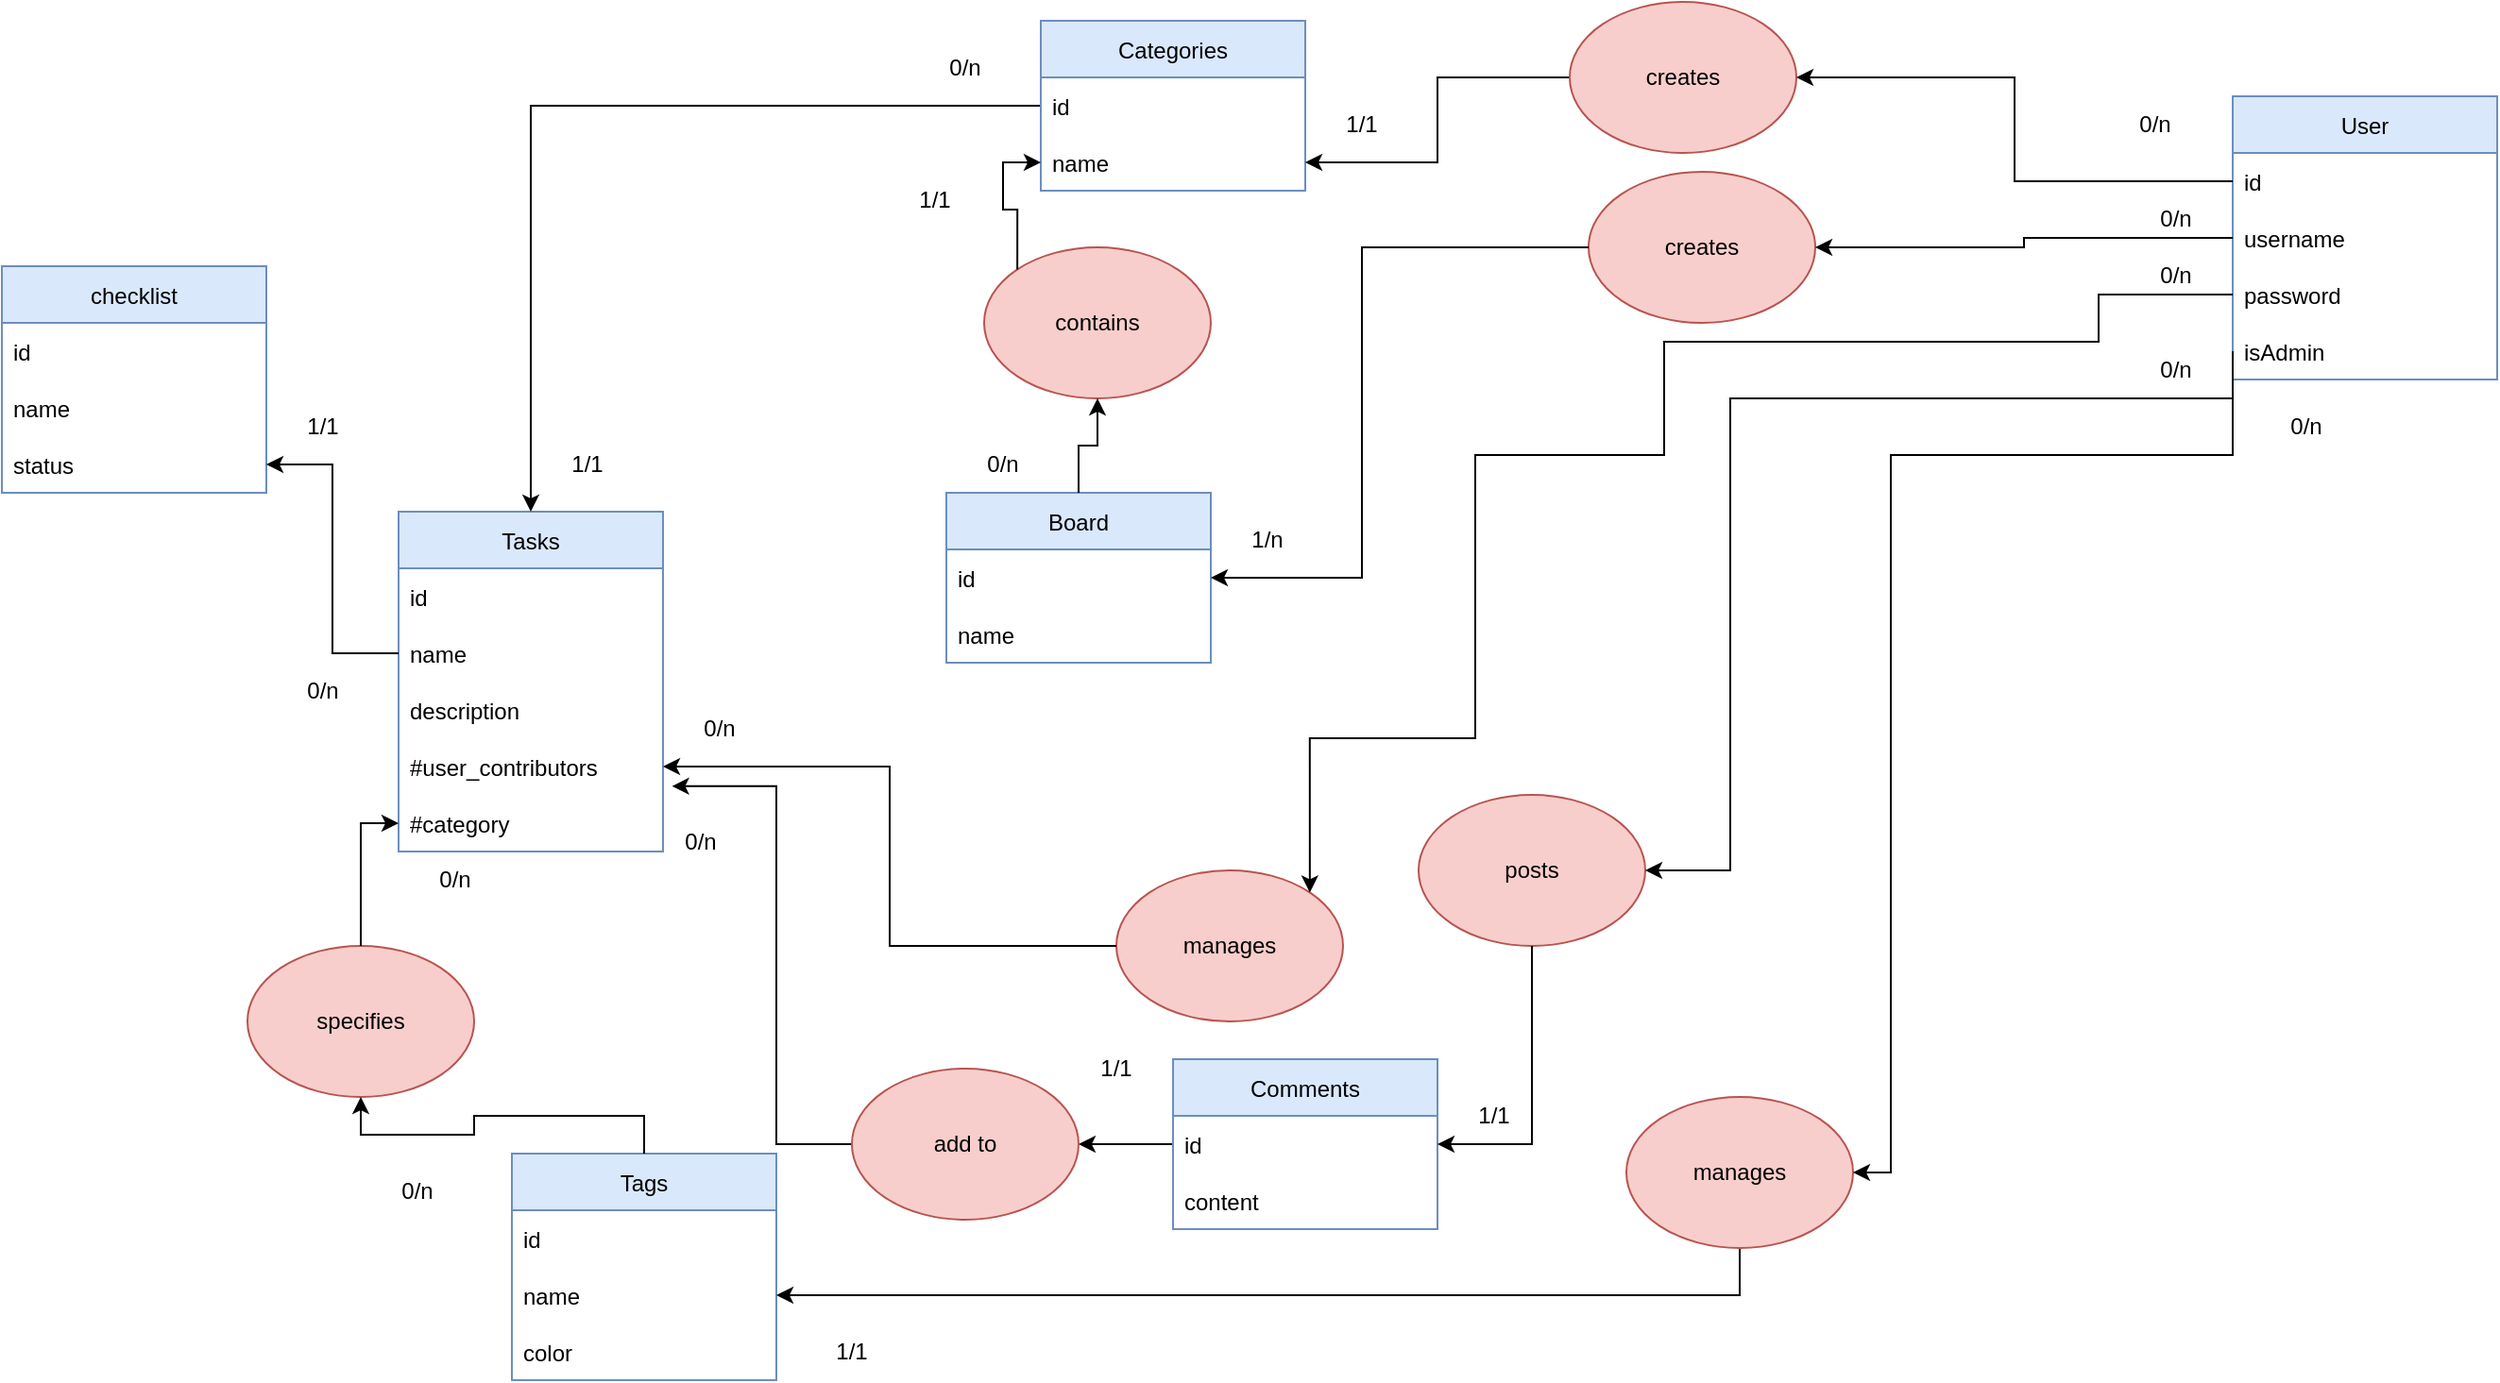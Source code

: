 <mxfile version="17.2.4" type="device"><diagram id="C5RBs43oDa-KdzZeNtuy" name="Page-1"><mxGraphModel dx="2377" dy="777" grid="1" gridSize="10" guides="1" tooltips="1" connect="1" arrows="1" fold="1" page="1" pageScale="1" pageWidth="827" pageHeight="1169" math="0" shadow="0"><root><mxCell id="WIyWlLk6GJQsqaUBKTNV-0"/><mxCell id="WIyWlLk6GJQsqaUBKTNV-1" parent="WIyWlLk6GJQsqaUBKTNV-0"/><mxCell id="qY40pJBnmMLDnc2PGRzF-1" value="User" style="swimlane;fontStyle=0;childLayout=stackLayout;horizontal=1;startSize=30;horizontalStack=0;resizeParent=1;resizeParentMax=0;resizeLast=0;collapsible=1;marginBottom=0;fillColor=#dae8fc;strokeColor=#6c8ebf;" vertex="1" parent="WIyWlLk6GJQsqaUBKTNV-1"><mxGeometry x="1101" y="60" width="140" height="150" as="geometry"/></mxCell><mxCell id="qY40pJBnmMLDnc2PGRzF-2" value="id" style="text;strokeColor=none;fillColor=none;align=left;verticalAlign=middle;spacingLeft=4;spacingRight=4;overflow=hidden;points=[[0,0.5],[1,0.5]];portConstraint=eastwest;rotatable=0;" vertex="1" parent="qY40pJBnmMLDnc2PGRzF-1"><mxGeometry y="30" width="140" height="30" as="geometry"/></mxCell><mxCell id="qY40pJBnmMLDnc2PGRzF-3" value="username" style="text;strokeColor=none;fillColor=none;align=left;verticalAlign=middle;spacingLeft=4;spacingRight=4;overflow=hidden;points=[[0,0.5],[1,0.5]];portConstraint=eastwest;rotatable=0;" vertex="1" parent="qY40pJBnmMLDnc2PGRzF-1"><mxGeometry y="60" width="140" height="30" as="geometry"/></mxCell><mxCell id="qY40pJBnmMLDnc2PGRzF-4" value="password" style="text;strokeColor=none;fillColor=none;align=left;verticalAlign=middle;spacingLeft=4;spacingRight=4;overflow=hidden;points=[[0,0.5],[1,0.5]];portConstraint=eastwest;rotatable=0;" vertex="1" parent="qY40pJBnmMLDnc2PGRzF-1"><mxGeometry y="90" width="140" height="30" as="geometry"/></mxCell><mxCell id="qY40pJBnmMLDnc2PGRzF-43" value="isAdmin" style="text;strokeColor=none;fillColor=none;align=left;verticalAlign=middle;spacingLeft=4;spacingRight=4;overflow=hidden;points=[[0,0.5],[1,0.5]];portConstraint=eastwest;rotatable=0;" vertex="1" parent="qY40pJBnmMLDnc2PGRzF-1"><mxGeometry y="120" width="140" height="30" as="geometry"/></mxCell><mxCell id="qY40pJBnmMLDnc2PGRzF-6" value="Tasks" style="swimlane;fontStyle=0;childLayout=stackLayout;horizontal=1;startSize=30;horizontalStack=0;resizeParent=1;resizeParentMax=0;resizeLast=0;collapsible=1;marginBottom=0;fillColor=#dae8fc;strokeColor=#6c8ebf;" vertex="1" parent="WIyWlLk6GJQsqaUBKTNV-1"><mxGeometry x="130" y="280" width="140" height="180" as="geometry"/></mxCell><mxCell id="qY40pJBnmMLDnc2PGRzF-7" value="id" style="text;strokeColor=none;fillColor=none;align=left;verticalAlign=middle;spacingLeft=4;spacingRight=4;overflow=hidden;points=[[0,0.5],[1,0.5]];portConstraint=eastwest;rotatable=0;" vertex="1" parent="qY40pJBnmMLDnc2PGRzF-6"><mxGeometry y="30" width="140" height="30" as="geometry"/></mxCell><mxCell id="qY40pJBnmMLDnc2PGRzF-8" value="name" style="text;strokeColor=none;fillColor=none;align=left;verticalAlign=middle;spacingLeft=4;spacingRight=4;overflow=hidden;points=[[0,0.5],[1,0.5]];portConstraint=eastwest;rotatable=0;" vertex="1" parent="qY40pJBnmMLDnc2PGRzF-6"><mxGeometry y="60" width="140" height="30" as="geometry"/></mxCell><mxCell id="qY40pJBnmMLDnc2PGRzF-62" value="description" style="text;strokeColor=none;fillColor=none;align=left;verticalAlign=middle;spacingLeft=4;spacingRight=4;overflow=hidden;points=[[0,0.5],[1,0.5]];portConstraint=eastwest;rotatable=0;" vertex="1" parent="qY40pJBnmMLDnc2PGRzF-6"><mxGeometry y="90" width="140" height="30" as="geometry"/></mxCell><mxCell id="qY40pJBnmMLDnc2PGRzF-9" value="#user_contributors" style="text;strokeColor=none;fillColor=none;align=left;verticalAlign=middle;spacingLeft=4;spacingRight=4;overflow=hidden;points=[[0,0.5],[1,0.5]];portConstraint=eastwest;rotatable=0;" vertex="1" parent="qY40pJBnmMLDnc2PGRzF-6"><mxGeometry y="120" width="140" height="30" as="geometry"/></mxCell><mxCell id="qY40pJBnmMLDnc2PGRzF-44" value="#category" style="text;strokeColor=none;fillColor=none;align=left;verticalAlign=middle;spacingLeft=4;spacingRight=4;overflow=hidden;points=[[0,0.5],[1,0.5]];portConstraint=eastwest;rotatable=0;" vertex="1" parent="qY40pJBnmMLDnc2PGRzF-6"><mxGeometry y="150" width="140" height="30" as="geometry"/></mxCell><mxCell id="qY40pJBnmMLDnc2PGRzF-10" value="Tags" style="swimlane;fontStyle=0;childLayout=stackLayout;horizontal=1;startSize=30;horizontalStack=0;resizeParent=1;resizeParentMax=0;resizeLast=0;collapsible=1;marginBottom=0;fillColor=#dae8fc;strokeColor=#6c8ebf;" vertex="1" parent="WIyWlLk6GJQsqaUBKTNV-1"><mxGeometry x="190" y="620" width="140" height="120" as="geometry"/></mxCell><mxCell id="qY40pJBnmMLDnc2PGRzF-11" value="id" style="text;strokeColor=none;fillColor=none;align=left;verticalAlign=middle;spacingLeft=4;spacingRight=4;overflow=hidden;points=[[0,0.5],[1,0.5]];portConstraint=eastwest;rotatable=0;" vertex="1" parent="qY40pJBnmMLDnc2PGRzF-10"><mxGeometry y="30" width="140" height="30" as="geometry"/></mxCell><mxCell id="qY40pJBnmMLDnc2PGRzF-12" value="name" style="text;strokeColor=none;fillColor=none;align=left;verticalAlign=middle;spacingLeft=4;spacingRight=4;overflow=hidden;points=[[0,0.5],[1,0.5]];portConstraint=eastwest;rotatable=0;" vertex="1" parent="qY40pJBnmMLDnc2PGRzF-10"><mxGeometry y="60" width="140" height="30" as="geometry"/></mxCell><mxCell id="qY40pJBnmMLDnc2PGRzF-68" value="color" style="text;strokeColor=none;fillColor=none;align=left;verticalAlign=middle;spacingLeft=4;spacingRight=4;overflow=hidden;points=[[0,0.5],[1,0.5]];portConstraint=eastwest;rotatable=0;" vertex="1" parent="qY40pJBnmMLDnc2PGRzF-10"><mxGeometry y="90" width="140" height="30" as="geometry"/></mxCell><mxCell id="qY40pJBnmMLDnc2PGRzF-14" style="edgeStyle=orthogonalEdgeStyle;rounded=0;orthogonalLoop=1;jettySize=auto;html=1;" edge="1" parent="WIyWlLk6GJQsqaUBKTNV-1" source="qY40pJBnmMLDnc2PGRzF-15" target="qY40pJBnmMLDnc2PGRzF-6"><mxGeometry relative="1" as="geometry"/></mxCell><mxCell id="qY40pJBnmMLDnc2PGRzF-15" value="Categories" style="swimlane;fontStyle=0;childLayout=stackLayout;horizontal=1;startSize=30;horizontalStack=0;resizeParent=1;resizeParentMax=0;resizeLast=0;collapsible=1;marginBottom=0;fillColor=#dae8fc;strokeColor=#6c8ebf;" vertex="1" parent="WIyWlLk6GJQsqaUBKTNV-1"><mxGeometry x="470" y="20" width="140" height="90" as="geometry"/></mxCell><mxCell id="qY40pJBnmMLDnc2PGRzF-16" value="id" style="text;strokeColor=none;fillColor=none;align=left;verticalAlign=middle;spacingLeft=4;spacingRight=4;overflow=hidden;points=[[0,0.5],[1,0.5]];portConstraint=eastwest;rotatable=0;" vertex="1" parent="qY40pJBnmMLDnc2PGRzF-15"><mxGeometry y="30" width="140" height="30" as="geometry"/></mxCell><mxCell id="qY40pJBnmMLDnc2PGRzF-17" value="name" style="text;strokeColor=none;fillColor=none;align=left;verticalAlign=middle;spacingLeft=4;spacingRight=4;overflow=hidden;points=[[0,0.5],[1,0.5]];portConstraint=eastwest;rotatable=0;" vertex="1" parent="qY40pJBnmMLDnc2PGRzF-15"><mxGeometry y="60" width="140" height="30" as="geometry"/></mxCell><mxCell id="qY40pJBnmMLDnc2PGRzF-20" style="edgeStyle=orthogonalEdgeStyle;rounded=0;orthogonalLoop=1;jettySize=auto;html=1;entryX=1;entryY=0.5;entryDx=0;entryDy=0;" edge="1" parent="WIyWlLk6GJQsqaUBKTNV-1" source="qY40pJBnmMLDnc2PGRzF-21" target="qY40pJBnmMLDnc2PGRzF-17"><mxGeometry relative="1" as="geometry"/></mxCell><mxCell id="qY40pJBnmMLDnc2PGRzF-21" value="creates" style="ellipse;whiteSpace=wrap;html=1;fillColor=#f8cecc;strokeColor=#b85450;" vertex="1" parent="WIyWlLk6GJQsqaUBKTNV-1"><mxGeometry x="750" y="10" width="120" height="80" as="geometry"/></mxCell><mxCell id="qY40pJBnmMLDnc2PGRzF-23" value="specifies" style="ellipse;whiteSpace=wrap;html=1;fillColor=#f8cecc;strokeColor=#b85450;" vertex="1" parent="WIyWlLk6GJQsqaUBKTNV-1"><mxGeometry x="50" y="510" width="120" height="80" as="geometry"/></mxCell><mxCell id="qY40pJBnmMLDnc2PGRzF-24" style="edgeStyle=orthogonalEdgeStyle;rounded=0;orthogonalLoop=1;jettySize=auto;html=1;entryX=1;entryY=0.5;entryDx=0;entryDy=0;" edge="1" parent="WIyWlLk6GJQsqaUBKTNV-1" source="qY40pJBnmMLDnc2PGRzF-25" target="qY40pJBnmMLDnc2PGRzF-12"><mxGeometry relative="1" as="geometry"/></mxCell><mxCell id="qY40pJBnmMLDnc2PGRzF-25" value="manages" style="ellipse;whiteSpace=wrap;html=1;fillColor=#f8cecc;strokeColor=#b85450;" vertex="1" parent="WIyWlLk6GJQsqaUBKTNV-1"><mxGeometry x="780" y="590" width="120" height="80" as="geometry"/></mxCell><mxCell id="qY40pJBnmMLDnc2PGRzF-26" style="edgeStyle=orthogonalEdgeStyle;rounded=0;orthogonalLoop=1;jettySize=auto;html=1;entryX=1;entryY=0.5;entryDx=0;entryDy=0;" edge="1" parent="WIyWlLk6GJQsqaUBKTNV-1" source="qY40pJBnmMLDnc2PGRzF-27" target="qY40pJBnmMLDnc2PGRzF-32"><mxGeometry relative="1" as="geometry"/></mxCell><mxCell id="qY40pJBnmMLDnc2PGRzF-27" value="Comments" style="swimlane;fontStyle=0;childLayout=stackLayout;horizontal=1;startSize=30;horizontalStack=0;resizeParent=1;resizeParentMax=0;resizeLast=0;collapsible=1;marginBottom=0;fillColor=#dae8fc;strokeColor=#6c8ebf;" vertex="1" parent="WIyWlLk6GJQsqaUBKTNV-1"><mxGeometry x="540" y="570" width="140" height="90" as="geometry"/></mxCell><mxCell id="qY40pJBnmMLDnc2PGRzF-28" value="id" style="text;strokeColor=none;fillColor=none;align=left;verticalAlign=middle;spacingLeft=4;spacingRight=4;overflow=hidden;points=[[0,0.5],[1,0.5]];portConstraint=eastwest;rotatable=0;" vertex="1" parent="qY40pJBnmMLDnc2PGRzF-27"><mxGeometry y="30" width="140" height="30" as="geometry"/></mxCell><mxCell id="qY40pJBnmMLDnc2PGRzF-29" value="content" style="text;strokeColor=none;fillColor=none;align=left;verticalAlign=middle;spacingLeft=4;spacingRight=4;overflow=hidden;points=[[0,0.5],[1,0.5]];portConstraint=eastwest;rotatable=0;" vertex="1" parent="qY40pJBnmMLDnc2PGRzF-27"><mxGeometry y="60" width="140" height="30" as="geometry"/></mxCell><mxCell id="qY40pJBnmMLDnc2PGRzF-31" style="edgeStyle=orthogonalEdgeStyle;rounded=0;orthogonalLoop=1;jettySize=auto;html=1;entryX=1.034;entryY=0.847;entryDx=0;entryDy=0;entryPerimeter=0;" edge="1" parent="WIyWlLk6GJQsqaUBKTNV-1" source="qY40pJBnmMLDnc2PGRzF-32" target="qY40pJBnmMLDnc2PGRzF-9"><mxGeometry relative="1" as="geometry"><Array as="points"><mxPoint x="330" y="615"/><mxPoint x="330" y="425"/></Array></mxGeometry></mxCell><mxCell id="qY40pJBnmMLDnc2PGRzF-32" value="add to" style="ellipse;whiteSpace=wrap;html=1;fillColor=#f8cecc;strokeColor=#b85450;" vertex="1" parent="WIyWlLk6GJQsqaUBKTNV-1"><mxGeometry x="370" y="575" width="120" height="80" as="geometry"/></mxCell><mxCell id="qY40pJBnmMLDnc2PGRzF-35" value="manages" style="ellipse;whiteSpace=wrap;html=1;fillColor=#f8cecc;strokeColor=#b85450;" vertex="1" parent="WIyWlLk6GJQsqaUBKTNV-1"><mxGeometry x="510" y="470" width="120" height="80" as="geometry"/></mxCell><mxCell id="qY40pJBnmMLDnc2PGRzF-36" style="edgeStyle=orthogonalEdgeStyle;rounded=0;orthogonalLoop=1;jettySize=auto;html=1;entryX=1;entryY=0.5;entryDx=0;entryDy=0;exitX=0;exitY=0.5;exitDx=0;exitDy=0;" edge="1" parent="WIyWlLk6GJQsqaUBKTNV-1" source="qY40pJBnmMLDnc2PGRzF-35" target="qY40pJBnmMLDnc2PGRzF-9"><mxGeometry relative="1" as="geometry"><mxPoint x="640" y="195" as="sourcePoint"/><mxPoint x="424" y="270" as="targetPoint"/></mxGeometry></mxCell><mxCell id="qY40pJBnmMLDnc2PGRzF-37" style="edgeStyle=orthogonalEdgeStyle;rounded=0;orthogonalLoop=1;jettySize=auto;html=1;exitX=0.5;exitY=0;exitDx=0;exitDy=0;entryX=0.5;entryY=1;entryDx=0;entryDy=0;" edge="1" parent="WIyWlLk6GJQsqaUBKTNV-1" source="qY40pJBnmMLDnc2PGRzF-10" target="qY40pJBnmMLDnc2PGRzF-23"><mxGeometry relative="1" as="geometry"><mxPoint x="650" y="205" as="sourcePoint"/><mxPoint x="220" y="560" as="targetPoint"/></mxGeometry></mxCell><mxCell id="qY40pJBnmMLDnc2PGRzF-38" style="edgeStyle=orthogonalEdgeStyle;rounded=0;orthogonalLoop=1;jettySize=auto;html=1;exitX=0.5;exitY=0;exitDx=0;exitDy=0;entryX=0;entryY=0.5;entryDx=0;entryDy=0;" edge="1" parent="WIyWlLk6GJQsqaUBKTNV-1" source="qY40pJBnmMLDnc2PGRzF-23" target="qY40pJBnmMLDnc2PGRzF-44"><mxGeometry relative="1" as="geometry"><mxPoint x="190" y="680" as="sourcePoint"/><mxPoint x="190" y="530" as="targetPoint"/></mxGeometry></mxCell><mxCell id="qY40pJBnmMLDnc2PGRzF-40" value="posts" style="ellipse;whiteSpace=wrap;html=1;fillColor=#f8cecc;strokeColor=#b85450;" vertex="1" parent="WIyWlLk6GJQsqaUBKTNV-1"><mxGeometry x="670" y="430" width="120" height="80" as="geometry"/></mxCell><mxCell id="qY40pJBnmMLDnc2PGRzF-41" style="edgeStyle=orthogonalEdgeStyle;rounded=0;orthogonalLoop=1;jettySize=auto;html=1;entryX=1;entryY=0.5;entryDx=0;entryDy=0;exitX=0.5;exitY=1;exitDx=0;exitDy=0;" edge="1" parent="WIyWlLk6GJQsqaUBKTNV-1" source="qY40pJBnmMLDnc2PGRzF-40" target="qY40pJBnmMLDnc2PGRzF-28"><mxGeometry relative="1" as="geometry"><mxPoint x="640" y="195" as="sourcePoint"/><mxPoint x="590" y="270" as="targetPoint"/></mxGeometry></mxCell><mxCell id="qY40pJBnmMLDnc2PGRzF-45" value="Board" style="swimlane;fontStyle=0;childLayout=stackLayout;horizontal=1;startSize=30;horizontalStack=0;resizeParent=1;resizeParentMax=0;resizeLast=0;collapsible=1;marginBottom=0;fillColor=#dae8fc;strokeColor=#6c8ebf;" vertex="1" parent="WIyWlLk6GJQsqaUBKTNV-1"><mxGeometry x="420" y="270" width="140" height="90" as="geometry"/></mxCell><mxCell id="qY40pJBnmMLDnc2PGRzF-46" value="id" style="text;strokeColor=none;fillColor=none;align=left;verticalAlign=middle;spacingLeft=4;spacingRight=4;overflow=hidden;points=[[0,0.5],[1,0.5]];portConstraint=eastwest;rotatable=0;" vertex="1" parent="qY40pJBnmMLDnc2PGRzF-45"><mxGeometry y="30" width="140" height="30" as="geometry"/></mxCell><mxCell id="qY40pJBnmMLDnc2PGRzF-47" value="name" style="text;strokeColor=none;fillColor=none;align=left;verticalAlign=middle;spacingLeft=4;spacingRight=4;overflow=hidden;points=[[0,0.5],[1,0.5]];portConstraint=eastwest;rotatable=0;" vertex="1" parent="qY40pJBnmMLDnc2PGRzF-45"><mxGeometry y="60" width="140" height="30" as="geometry"/></mxCell><mxCell id="qY40pJBnmMLDnc2PGRzF-50" value="creates" style="ellipse;whiteSpace=wrap;html=1;fillColor=#f8cecc;strokeColor=#b85450;" vertex="1" parent="WIyWlLk6GJQsqaUBKTNV-1"><mxGeometry x="760" y="100" width="120" height="80" as="geometry"/></mxCell><mxCell id="qY40pJBnmMLDnc2PGRzF-51" style="edgeStyle=orthogonalEdgeStyle;rounded=0;orthogonalLoop=1;jettySize=auto;html=1;entryX=1;entryY=0.5;entryDx=0;entryDy=0;exitX=0;exitY=0.5;exitDx=0;exitDy=0;" edge="1" parent="WIyWlLk6GJQsqaUBKTNV-1" source="qY40pJBnmMLDnc2PGRzF-3" target="qY40pJBnmMLDnc2PGRzF-50"><mxGeometry relative="1" as="geometry"><mxPoint x="1076" y="315" as="sourcePoint"/><mxPoint x="1030" y="400" as="targetPoint"/></mxGeometry></mxCell><mxCell id="qY40pJBnmMLDnc2PGRzF-52" style="edgeStyle=orthogonalEdgeStyle;rounded=0;orthogonalLoop=1;jettySize=auto;html=1;entryX=1;entryY=0.5;entryDx=0;entryDy=0;exitX=0;exitY=0.5;exitDx=0;exitDy=0;" edge="1" parent="WIyWlLk6GJQsqaUBKTNV-1" source="qY40pJBnmMLDnc2PGRzF-50" target="qY40pJBnmMLDnc2PGRzF-46"><mxGeometry relative="1" as="geometry"><mxPoint x="600" y="360" as="sourcePoint"/><mxPoint x="554" y="445" as="targetPoint"/><Array as="points"><mxPoint x="640" y="140"/><mxPoint x="640" y="315"/></Array></mxGeometry></mxCell><mxCell id="qY40pJBnmMLDnc2PGRzF-53" style="edgeStyle=orthogonalEdgeStyle;rounded=0;orthogonalLoop=1;jettySize=auto;html=1;entryX=1;entryY=0.5;entryDx=0;entryDy=0;exitX=0;exitY=0.5;exitDx=0;exitDy=0;" edge="1" parent="WIyWlLk6GJQsqaUBKTNV-1" source="qY40pJBnmMLDnc2PGRzF-43" target="qY40pJBnmMLDnc2PGRzF-25"><mxGeometry relative="1" as="geometry"><mxPoint x="1056" y="295" as="sourcePoint"/><mxPoint x="1010" y="380" as="targetPoint"/><Array as="points"><mxPoint x="1101" y="250"/><mxPoint x="920" y="250"/><mxPoint x="920" y="630"/></Array></mxGeometry></mxCell><mxCell id="qY40pJBnmMLDnc2PGRzF-54" style="edgeStyle=orthogonalEdgeStyle;rounded=0;orthogonalLoop=1;jettySize=auto;html=1;entryX=1;entryY=0.5;entryDx=0;entryDy=0;exitX=0;exitY=0.5;exitDx=0;exitDy=0;" edge="1" parent="WIyWlLk6GJQsqaUBKTNV-1" source="qY40pJBnmMLDnc2PGRzF-43" target="qY40pJBnmMLDnc2PGRzF-40"><mxGeometry relative="1" as="geometry"><mxPoint x="1030" y="400" as="sourcePoint"/><mxPoint x="984" y="485" as="targetPoint"/><Array as="points"><mxPoint x="1030" y="220"/><mxPoint x="835" y="220"/><mxPoint x="835" y="300"/></Array></mxGeometry></mxCell><mxCell id="qY40pJBnmMLDnc2PGRzF-55" style="edgeStyle=orthogonalEdgeStyle;rounded=0;orthogonalLoop=1;jettySize=auto;html=1;entryX=1;entryY=0;entryDx=0;entryDy=0;exitX=0;exitY=0.5;exitDx=0;exitDy=0;" edge="1" parent="WIyWlLk6GJQsqaUBKTNV-1" source="qY40pJBnmMLDnc2PGRzF-4" target="qY40pJBnmMLDnc2PGRzF-35"><mxGeometry relative="1" as="geometry"><mxPoint x="630" y="390" as="sourcePoint"/><mxPoint x="584" y="475" as="targetPoint"/><Array as="points"><mxPoint x="1030" y="190"/><mxPoint x="800" y="190"/><mxPoint x="800" y="250"/><mxPoint x="700" y="250"/><mxPoint x="700" y="400"/><mxPoint x="612" y="400"/></Array></mxGeometry></mxCell><mxCell id="qY40pJBnmMLDnc2PGRzF-56" style="edgeStyle=orthogonalEdgeStyle;rounded=0;orthogonalLoop=1;jettySize=auto;html=1;entryX=1;entryY=0.5;entryDx=0;entryDy=0;exitX=0;exitY=0.5;exitDx=0;exitDy=0;" edge="1" parent="WIyWlLk6GJQsqaUBKTNV-1" source="qY40pJBnmMLDnc2PGRzF-2" target="qY40pJBnmMLDnc2PGRzF-21"><mxGeometry relative="1" as="geometry"><mxPoint x="640" y="400" as="sourcePoint"/><mxPoint x="594" y="485" as="targetPoint"/></mxGeometry></mxCell><mxCell id="qY40pJBnmMLDnc2PGRzF-59" value="contains" style="ellipse;whiteSpace=wrap;html=1;fillColor=#f8cecc;strokeColor=#b85450;" vertex="1" parent="WIyWlLk6GJQsqaUBKTNV-1"><mxGeometry x="440" y="140" width="120" height="80" as="geometry"/></mxCell><mxCell id="qY40pJBnmMLDnc2PGRzF-60" style="edgeStyle=orthogonalEdgeStyle;rounded=0;orthogonalLoop=1;jettySize=auto;html=1;entryX=0.5;entryY=1;entryDx=0;entryDy=0;exitX=0.5;exitY=0;exitDx=0;exitDy=0;" edge="1" parent="WIyWlLk6GJQsqaUBKTNV-1" source="qY40pJBnmMLDnc2PGRzF-45" target="qY40pJBnmMLDnc2PGRzF-59"><mxGeometry relative="1" as="geometry"><mxPoint x="760" y="60" as="sourcePoint"/><mxPoint x="620" y="105" as="targetPoint"/></mxGeometry></mxCell><mxCell id="qY40pJBnmMLDnc2PGRzF-61" style="edgeStyle=orthogonalEdgeStyle;rounded=0;orthogonalLoop=1;jettySize=auto;html=1;entryX=0;entryY=0.5;entryDx=0;entryDy=0;exitX=0;exitY=0;exitDx=0;exitDy=0;" edge="1" parent="WIyWlLk6GJQsqaUBKTNV-1" source="qY40pJBnmMLDnc2PGRzF-59" target="qY40pJBnmMLDnc2PGRzF-17"><mxGeometry relative="1" as="geometry"><mxPoint x="500" y="280" as="sourcePoint"/><mxPoint x="510" y="230" as="targetPoint"/></mxGeometry></mxCell><mxCell id="qY40pJBnmMLDnc2PGRzF-63" value="checklist" style="swimlane;fontStyle=0;childLayout=stackLayout;horizontal=1;startSize=30;horizontalStack=0;resizeParent=1;resizeParentMax=0;resizeLast=0;collapsible=1;marginBottom=0;fillColor=#dae8fc;strokeColor=#6c8ebf;" vertex="1" parent="WIyWlLk6GJQsqaUBKTNV-1"><mxGeometry x="-80" y="150" width="140" height="120" as="geometry"/></mxCell><mxCell id="qY40pJBnmMLDnc2PGRzF-64" value="id" style="text;strokeColor=none;fillColor=none;align=left;verticalAlign=middle;spacingLeft=4;spacingRight=4;overflow=hidden;points=[[0,0.5],[1,0.5]];portConstraint=eastwest;rotatable=0;" vertex="1" parent="qY40pJBnmMLDnc2PGRzF-63"><mxGeometry y="30" width="140" height="30" as="geometry"/></mxCell><mxCell id="qY40pJBnmMLDnc2PGRzF-65" value="name" style="text;strokeColor=none;fillColor=none;align=left;verticalAlign=middle;spacingLeft=4;spacingRight=4;overflow=hidden;points=[[0,0.5],[1,0.5]];portConstraint=eastwest;rotatable=0;" vertex="1" parent="qY40pJBnmMLDnc2PGRzF-63"><mxGeometry y="60" width="140" height="30" as="geometry"/></mxCell><mxCell id="qY40pJBnmMLDnc2PGRzF-66" value="status" style="text;strokeColor=none;fillColor=none;align=left;verticalAlign=middle;spacingLeft=4;spacingRight=4;overflow=hidden;points=[[0,0.5],[1,0.5]];portConstraint=eastwest;rotatable=0;" vertex="1" parent="qY40pJBnmMLDnc2PGRzF-63"><mxGeometry y="90" width="140" height="30" as="geometry"/></mxCell><mxCell id="qY40pJBnmMLDnc2PGRzF-67" style="edgeStyle=orthogonalEdgeStyle;rounded=0;orthogonalLoop=1;jettySize=auto;html=1;exitX=0;exitY=0.5;exitDx=0;exitDy=0;entryX=1;entryY=0.5;entryDx=0;entryDy=0;" edge="1" parent="WIyWlLk6GJQsqaUBKTNV-1" source="qY40pJBnmMLDnc2PGRzF-8" target="qY40pJBnmMLDnc2PGRzF-66"><mxGeometry relative="1" as="geometry"><mxPoint x="480" y="75" as="sourcePoint"/><mxPoint x="210" y="290" as="targetPoint"/></mxGeometry></mxCell><mxCell id="qY40pJBnmMLDnc2PGRzF-69" value="0/n" style="text;html=1;strokeColor=none;fillColor=none;align=center;verticalAlign=middle;whiteSpace=wrap;rounded=0;" vertex="1" parent="WIyWlLk6GJQsqaUBKTNV-1"><mxGeometry x="1030" y="60" width="60" height="30" as="geometry"/></mxCell><mxCell id="qY40pJBnmMLDnc2PGRzF-70" value="1/1" style="text;html=1;strokeColor=none;fillColor=none;align=center;verticalAlign=middle;whiteSpace=wrap;rounded=0;" vertex="1" parent="WIyWlLk6GJQsqaUBKTNV-1"><mxGeometry x="610" y="60" width="60" height="30" as="geometry"/></mxCell><mxCell id="qY40pJBnmMLDnc2PGRzF-71" value="0/n" style="text;html=1;strokeColor=none;fillColor=none;align=center;verticalAlign=middle;whiteSpace=wrap;rounded=0;" vertex="1" parent="WIyWlLk6GJQsqaUBKTNV-1"><mxGeometry x="1041" y="110" width="60" height="30" as="geometry"/></mxCell><mxCell id="qY40pJBnmMLDnc2PGRzF-72" value="1/n" style="text;html=1;strokeColor=none;fillColor=none;align=center;verticalAlign=middle;whiteSpace=wrap;rounded=0;" vertex="1" parent="WIyWlLk6GJQsqaUBKTNV-1"><mxGeometry x="560" y="280" width="60" height="30" as="geometry"/></mxCell><mxCell id="qY40pJBnmMLDnc2PGRzF-73" value="0/n" style="text;html=1;strokeColor=none;fillColor=none;align=center;verticalAlign=middle;whiteSpace=wrap;rounded=0;" vertex="1" parent="WIyWlLk6GJQsqaUBKTNV-1"><mxGeometry x="420" y="240" width="60" height="30" as="geometry"/></mxCell><mxCell id="qY40pJBnmMLDnc2PGRzF-74" value="1/1" style="text;html=1;strokeColor=none;fillColor=none;align=center;verticalAlign=middle;whiteSpace=wrap;rounded=0;" vertex="1" parent="WIyWlLk6GJQsqaUBKTNV-1"><mxGeometry x="384" y="100" width="60" height="30" as="geometry"/></mxCell><mxCell id="qY40pJBnmMLDnc2PGRzF-75" value="0/n" style="text;html=1;strokeColor=none;fillColor=none;align=center;verticalAlign=middle;whiteSpace=wrap;rounded=0;" vertex="1" parent="WIyWlLk6GJQsqaUBKTNV-1"><mxGeometry x="1110" y="220" width="60" height="30" as="geometry"/></mxCell><mxCell id="qY40pJBnmMLDnc2PGRzF-76" value="1/1" style="text;html=1;strokeColor=none;fillColor=none;align=center;verticalAlign=middle;whiteSpace=wrap;rounded=0;" vertex="1" parent="WIyWlLk6GJQsqaUBKTNV-1"><mxGeometry x="340" y="710" width="60" height="30" as="geometry"/></mxCell><mxCell id="qY40pJBnmMLDnc2PGRzF-77" value="0/n" style="text;html=1;strokeColor=none;fillColor=none;align=center;verticalAlign=middle;whiteSpace=wrap;rounded=0;" vertex="1" parent="WIyWlLk6GJQsqaUBKTNV-1"><mxGeometry x="110" y="625" width="60" height="30" as="geometry"/></mxCell><mxCell id="qY40pJBnmMLDnc2PGRzF-78" value="0/n" style="text;html=1;strokeColor=none;fillColor=none;align=center;verticalAlign=middle;whiteSpace=wrap;rounded=0;" vertex="1" parent="WIyWlLk6GJQsqaUBKTNV-1"><mxGeometry x="130" y="460" width="60" height="30" as="geometry"/></mxCell><mxCell id="qY40pJBnmMLDnc2PGRzF-79" value="0/n" style="text;html=1;strokeColor=none;fillColor=none;align=center;verticalAlign=middle;whiteSpace=wrap;rounded=0;" vertex="1" parent="WIyWlLk6GJQsqaUBKTNV-1"><mxGeometry x="60" y="360" width="60" height="30" as="geometry"/></mxCell><mxCell id="qY40pJBnmMLDnc2PGRzF-80" value="1/1" style="text;html=1;strokeColor=none;fillColor=none;align=center;verticalAlign=middle;whiteSpace=wrap;rounded=0;" vertex="1" parent="WIyWlLk6GJQsqaUBKTNV-1"><mxGeometry x="60" y="220" width="60" height="30" as="geometry"/></mxCell><mxCell id="qY40pJBnmMLDnc2PGRzF-81" value="0/n" style="text;html=1;strokeColor=none;fillColor=none;align=center;verticalAlign=middle;whiteSpace=wrap;rounded=0;" vertex="1" parent="WIyWlLk6GJQsqaUBKTNV-1"><mxGeometry x="1041" y="190" width="60" height="30" as="geometry"/></mxCell><mxCell id="qY40pJBnmMLDnc2PGRzF-82" value="1/1" style="text;html=1;strokeColor=none;fillColor=none;align=center;verticalAlign=middle;whiteSpace=wrap;rounded=0;" vertex="1" parent="WIyWlLk6GJQsqaUBKTNV-1"><mxGeometry x="680" y="585" width="60" height="30" as="geometry"/></mxCell><mxCell id="qY40pJBnmMLDnc2PGRzF-83" value="1/1" style="text;html=1;strokeColor=none;fillColor=none;align=center;verticalAlign=middle;whiteSpace=wrap;rounded=0;" vertex="1" parent="WIyWlLk6GJQsqaUBKTNV-1"><mxGeometry x="480" y="560" width="60" height="30" as="geometry"/></mxCell><mxCell id="qY40pJBnmMLDnc2PGRzF-84" value="0/n" style="text;html=1;strokeColor=none;fillColor=none;align=center;verticalAlign=middle;whiteSpace=wrap;rounded=0;" vertex="1" parent="WIyWlLk6GJQsqaUBKTNV-1"><mxGeometry x="260" y="440" width="60" height="30" as="geometry"/></mxCell><mxCell id="qY40pJBnmMLDnc2PGRzF-85" value="0/n" style="text;html=1;strokeColor=none;fillColor=none;align=center;verticalAlign=middle;whiteSpace=wrap;rounded=0;" vertex="1" parent="WIyWlLk6GJQsqaUBKTNV-1"><mxGeometry x="1041" y="140" width="60" height="30" as="geometry"/></mxCell><mxCell id="qY40pJBnmMLDnc2PGRzF-86" value="0/n" style="text;html=1;strokeColor=none;fillColor=none;align=center;verticalAlign=middle;whiteSpace=wrap;rounded=0;" vertex="1" parent="WIyWlLk6GJQsqaUBKTNV-1"><mxGeometry x="270" y="380" width="60" height="30" as="geometry"/></mxCell><mxCell id="qY40pJBnmMLDnc2PGRzF-87" value="0/n" style="text;html=1;strokeColor=none;fillColor=none;align=center;verticalAlign=middle;whiteSpace=wrap;rounded=0;" vertex="1" parent="WIyWlLk6GJQsqaUBKTNV-1"><mxGeometry x="400" y="30" width="60" height="30" as="geometry"/></mxCell><mxCell id="qY40pJBnmMLDnc2PGRzF-88" value="1/1" style="text;html=1;strokeColor=none;fillColor=none;align=center;verticalAlign=middle;whiteSpace=wrap;rounded=0;" vertex="1" parent="WIyWlLk6GJQsqaUBKTNV-1"><mxGeometry x="200" y="240" width="60" height="30" as="geometry"/></mxCell></root></mxGraphModel></diagram></mxfile>